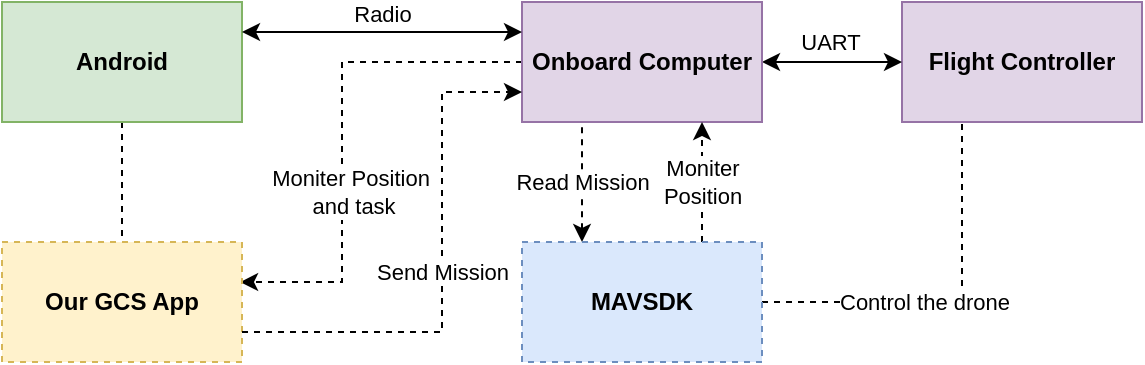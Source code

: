 <mxfile version="14.6.9" type="github">
  <diagram id="LDHPVA9tsnXgw3kA8gWP" name="Page-1">
    <mxGraphModel dx="734" dy="674" grid="1" gridSize="10" guides="1" tooltips="1" connect="1" arrows="1" fold="1" page="1" pageScale="1" pageWidth="1169" pageHeight="827" math="0" shadow="0">
      <root>
        <mxCell id="0" />
        <mxCell id="1" parent="0" />
        <mxCell id="XBLnhtw9XQWaBoh4cR1--1" value="Flight Controller" style="rounded=0;whiteSpace=wrap;html=1;fillColor=#e1d5e7;strokeColor=#9673a6;fontStyle=1" vertex="1" parent="1">
          <mxGeometry x="850" y="414" width="120" height="60" as="geometry" />
        </mxCell>
        <mxCell id="XBLnhtw9XQWaBoh4cR1--2" style="edgeStyle=orthogonalEdgeStyle;rounded=0;orthogonalLoop=1;jettySize=auto;html=1;exitX=1;exitY=0.5;exitDx=0;exitDy=0;entryX=0;entryY=0.5;entryDx=0;entryDy=0;startArrow=classic;startFill=1;" edge="1" parent="1" source="XBLnhtw9XQWaBoh4cR1--5" target="XBLnhtw9XQWaBoh4cR1--1">
          <mxGeometry relative="1" as="geometry" />
        </mxCell>
        <mxCell id="XBLnhtw9XQWaBoh4cR1--3" value="UART" style="edgeLabel;html=1;align=center;verticalAlign=middle;resizable=0;points=[];" vertex="1" connectable="0" parent="XBLnhtw9XQWaBoh4cR1--2">
          <mxGeometry x="0.325" y="3" relative="1" as="geometry">
            <mxPoint x="-13" y="-7" as="offset" />
          </mxGeometry>
        </mxCell>
        <mxCell id="XBLnhtw9XQWaBoh4cR1--37" style="edgeStyle=orthogonalEdgeStyle;rounded=0;orthogonalLoop=1;jettySize=auto;html=1;exitX=0;exitY=0.5;exitDx=0;exitDy=0;entryX=0.992;entryY=0.334;entryDx=0;entryDy=0;entryPerimeter=0;dashed=1;startArrow=none;startFill=0;endArrow=classic;endFill=1;" edge="1" parent="1" source="XBLnhtw9XQWaBoh4cR1--5" target="XBLnhtw9XQWaBoh4cR1--28">
          <mxGeometry relative="1" as="geometry">
            <Array as="points">
              <mxPoint x="570" y="444" />
              <mxPoint x="570" y="554" />
            </Array>
          </mxGeometry>
        </mxCell>
        <mxCell id="XBLnhtw9XQWaBoh4cR1--38" value="Moniter Position&lt;br&gt;&amp;nbsp;and task" style="edgeLabel;html=1;align=center;verticalAlign=middle;resizable=0;points=[];" vertex="1" connectable="0" parent="XBLnhtw9XQWaBoh4cR1--37">
          <mxGeometry x="0.237" y="4" relative="1" as="geometry">
            <mxPoint as="offset" />
          </mxGeometry>
        </mxCell>
        <mxCell id="XBLnhtw9XQWaBoh4cR1--5" value="Onboard Computer" style="rounded=0;whiteSpace=wrap;html=1;fillColor=#e1d5e7;strokeColor=#9673a6;fontStyle=1" vertex="1" parent="1">
          <mxGeometry x="660" y="414" width="120" height="60" as="geometry" />
        </mxCell>
        <mxCell id="XBLnhtw9XQWaBoh4cR1--7" style="edgeStyle=orthogonalEdgeStyle;rounded=0;orthogonalLoop=1;jettySize=auto;html=1;entryX=0.25;entryY=1;entryDx=0;entryDy=0;dashed=1;startArrow=none;startFill=0;endArrow=none;endFill=0;" edge="1" parent="1" source="XBLnhtw9XQWaBoh4cR1--18" target="XBLnhtw9XQWaBoh4cR1--1">
          <mxGeometry relative="1" as="geometry">
            <mxPoint x="780" y="554" as="sourcePoint" />
          </mxGeometry>
        </mxCell>
        <mxCell id="XBLnhtw9XQWaBoh4cR1--34" value="Control the drone" style="edgeLabel;html=1;align=center;verticalAlign=middle;resizable=0;points=[];" vertex="1" connectable="0" parent="XBLnhtw9XQWaBoh4cR1--7">
          <mxGeometry x="-0.153" relative="1" as="geometry">
            <mxPoint as="offset" />
          </mxGeometry>
        </mxCell>
        <mxCell id="XBLnhtw9XQWaBoh4cR1--29" style="edgeStyle=orthogonalEdgeStyle;rounded=0;orthogonalLoop=1;jettySize=auto;html=1;exitX=0.5;exitY=1;exitDx=0;exitDy=0;entryX=0.5;entryY=0;entryDx=0;entryDy=0;dashed=1;endArrow=none;endFill=0;" edge="1" parent="1" source="XBLnhtw9XQWaBoh4cR1--15" target="XBLnhtw9XQWaBoh4cR1--28">
          <mxGeometry relative="1" as="geometry" />
        </mxCell>
        <mxCell id="XBLnhtw9XQWaBoh4cR1--15" value="Android" style="rounded=0;whiteSpace=wrap;html=1;fillColor=#d5e8d4;strokeColor=#82b366;fontStyle=1" vertex="1" parent="1">
          <mxGeometry x="400" y="414" width="120" height="60" as="geometry" />
        </mxCell>
        <mxCell id="XBLnhtw9XQWaBoh4cR1--16" style="edgeStyle=orthogonalEdgeStyle;rounded=0;orthogonalLoop=1;jettySize=auto;html=1;exitX=1;exitY=0.25;exitDx=0;exitDy=0;startArrow=classic;startFill=1;entryX=0;entryY=0.25;entryDx=0;entryDy=0;" edge="1" parent="1" source="XBLnhtw9XQWaBoh4cR1--15" target="XBLnhtw9XQWaBoh4cR1--5">
          <mxGeometry relative="1" as="geometry">
            <mxPoint x="790" y="454" as="sourcePoint" />
            <mxPoint x="660" y="444" as="targetPoint" />
          </mxGeometry>
        </mxCell>
        <mxCell id="XBLnhtw9XQWaBoh4cR1--33" value="Read Mission" style="edgeStyle=orthogonalEdgeStyle;rounded=0;orthogonalLoop=1;jettySize=auto;html=1;dashed=1;startArrow=classic;startFill=1;endArrow=none;endFill=0;entryX=0.25;entryY=1;entryDx=0;entryDy=0;exitX=0.25;exitY=0;exitDx=0;exitDy=0;" edge="1" parent="1" source="XBLnhtw9XQWaBoh4cR1--18" target="XBLnhtw9XQWaBoh4cR1--5">
          <mxGeometry relative="1" as="geometry" />
        </mxCell>
        <mxCell id="XBLnhtw9XQWaBoh4cR1--36" value="Moniter&lt;br&gt;Position" style="edgeStyle=orthogonalEdgeStyle;rounded=0;orthogonalLoop=1;jettySize=auto;html=1;exitX=0.75;exitY=0;exitDx=0;exitDy=0;entryX=0.75;entryY=1;entryDx=0;entryDy=0;dashed=1;startArrow=none;startFill=0;endArrow=classic;endFill=1;" edge="1" parent="1" source="XBLnhtw9XQWaBoh4cR1--18" target="XBLnhtw9XQWaBoh4cR1--5">
          <mxGeometry relative="1" as="geometry" />
        </mxCell>
        <mxCell id="XBLnhtw9XQWaBoh4cR1--18" value="MAVSDK" style="rounded=0;whiteSpace=wrap;html=1;fillColor=#dae8fc;strokeColor=#6c8ebf;fontStyle=1;dashed=1;" vertex="1" parent="1">
          <mxGeometry x="660" y="534" width="120" height="60" as="geometry" />
        </mxCell>
        <mxCell id="XBLnhtw9XQWaBoh4cR1--19" value="Radio" style="edgeLabel;html=1;align=center;verticalAlign=middle;resizable=0;points=[];" vertex="1" connectable="0" parent="1">
          <mxGeometry x="590" y="420.0" as="geometry" />
        </mxCell>
        <mxCell id="XBLnhtw9XQWaBoh4cR1--23" value="" style="shape=image;html=1;verticalAlign=top;verticalLabelPosition=bottom;labelBackgroundColor=#ffffff;imageAspect=0;aspect=fixed;image=https://cdn4.iconfinder.com/data/icons/logos-and-brands/512/267_Python_logo-128.png;dashed=1;" vertex="1" parent="1">
          <mxGeometry x="750" y="555" width="18" height="18" as="geometry" />
        </mxCell>
        <mxCell id="XBLnhtw9XQWaBoh4cR1--28" value="Our GCS App" style="rounded=0;whiteSpace=wrap;html=1;fillColor=#fff2cc;strokeColor=#d6b656;fontStyle=1;dashed=1;" vertex="1" parent="1">
          <mxGeometry x="400" y="534" width="120" height="60" as="geometry" />
        </mxCell>
        <mxCell id="XBLnhtw9XQWaBoh4cR1--32" value="Send Mission" style="edgeStyle=orthogonalEdgeStyle;rounded=0;orthogonalLoop=1;jettySize=auto;html=1;exitX=1;exitY=0.75;exitDx=0;exitDy=0;entryX=0;entryY=0.75;entryDx=0;entryDy=0;dashed=1;endArrow=classic;endFill=1;startArrow=none;startFill=0;" edge="1" parent="1" source="XBLnhtw9XQWaBoh4cR1--28" target="XBLnhtw9XQWaBoh4cR1--5">
          <mxGeometry relative="1" as="geometry">
            <mxPoint x="520" y="680" as="sourcePoint" />
            <Array as="points">
              <mxPoint x="620" y="579" />
              <mxPoint x="620" y="459" />
            </Array>
          </mxGeometry>
        </mxCell>
      </root>
    </mxGraphModel>
  </diagram>
</mxfile>
